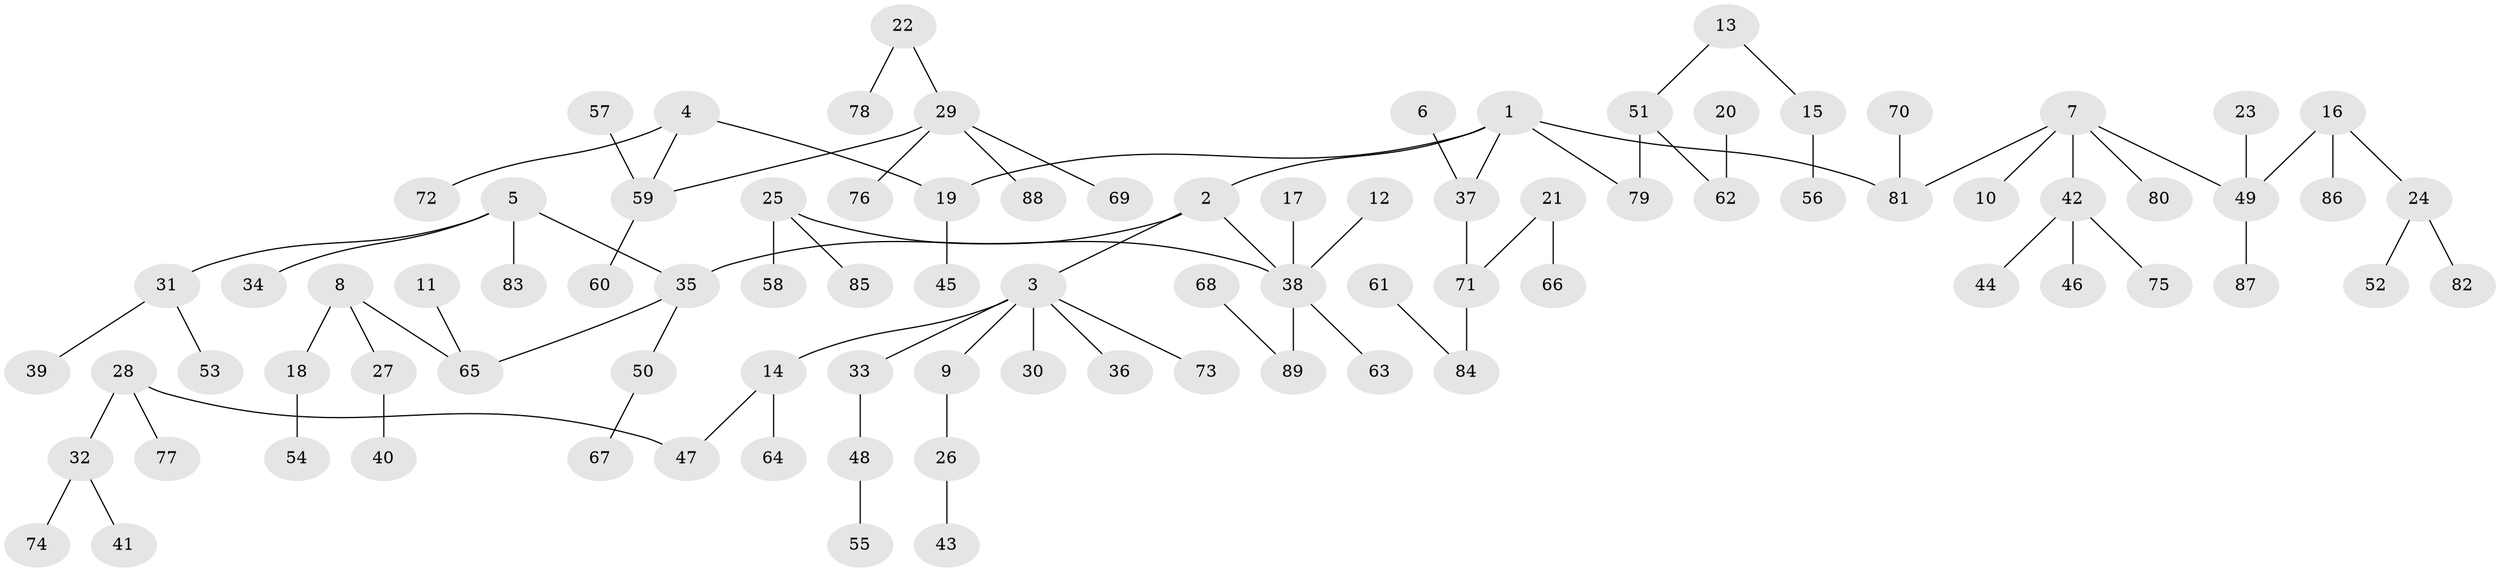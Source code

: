 // original degree distribution, {5: 0.031746031746031744, 4: 0.07142857142857142, 3: 0.12698412698412698, 7: 0.015873015873015872, 2: 0.21428571428571427, 6: 0.015873015873015872, 1: 0.5238095238095238}
// Generated by graph-tools (version 1.1) at 2025/37/03/04/25 23:37:27]
// undirected, 89 vertices, 88 edges
graph export_dot {
  node [color=gray90,style=filled];
  1;
  2;
  3;
  4;
  5;
  6;
  7;
  8;
  9;
  10;
  11;
  12;
  13;
  14;
  15;
  16;
  17;
  18;
  19;
  20;
  21;
  22;
  23;
  24;
  25;
  26;
  27;
  28;
  29;
  30;
  31;
  32;
  33;
  34;
  35;
  36;
  37;
  38;
  39;
  40;
  41;
  42;
  43;
  44;
  45;
  46;
  47;
  48;
  49;
  50;
  51;
  52;
  53;
  54;
  55;
  56;
  57;
  58;
  59;
  60;
  61;
  62;
  63;
  64;
  65;
  66;
  67;
  68;
  69;
  70;
  71;
  72;
  73;
  74;
  75;
  76;
  77;
  78;
  79;
  80;
  81;
  82;
  83;
  84;
  85;
  86;
  87;
  88;
  89;
  1 -- 2 [weight=1.0];
  1 -- 19 [weight=1.0];
  1 -- 37 [weight=1.0];
  1 -- 79 [weight=1.0];
  1 -- 81 [weight=1.0];
  2 -- 3 [weight=1.0];
  2 -- 35 [weight=1.0];
  2 -- 38 [weight=1.0];
  3 -- 9 [weight=1.0];
  3 -- 14 [weight=1.0];
  3 -- 30 [weight=1.0];
  3 -- 33 [weight=1.0];
  3 -- 36 [weight=1.0];
  3 -- 73 [weight=1.0];
  4 -- 19 [weight=1.0];
  4 -- 59 [weight=1.0];
  4 -- 72 [weight=1.0];
  5 -- 31 [weight=1.0];
  5 -- 34 [weight=1.0];
  5 -- 35 [weight=1.0];
  5 -- 83 [weight=1.0];
  6 -- 37 [weight=1.0];
  7 -- 10 [weight=1.0];
  7 -- 42 [weight=1.0];
  7 -- 49 [weight=1.0];
  7 -- 80 [weight=1.0];
  7 -- 81 [weight=1.0];
  8 -- 18 [weight=1.0];
  8 -- 27 [weight=1.0];
  8 -- 65 [weight=1.0];
  9 -- 26 [weight=1.0];
  11 -- 65 [weight=1.0];
  12 -- 38 [weight=1.0];
  13 -- 15 [weight=1.0];
  13 -- 51 [weight=1.0];
  14 -- 47 [weight=1.0];
  14 -- 64 [weight=1.0];
  15 -- 56 [weight=1.0];
  16 -- 24 [weight=1.0];
  16 -- 49 [weight=1.0];
  16 -- 86 [weight=1.0];
  17 -- 38 [weight=1.0];
  18 -- 54 [weight=1.0];
  19 -- 45 [weight=1.0];
  20 -- 62 [weight=1.0];
  21 -- 66 [weight=1.0];
  21 -- 71 [weight=1.0];
  22 -- 29 [weight=1.0];
  22 -- 78 [weight=1.0];
  23 -- 49 [weight=1.0];
  24 -- 52 [weight=1.0];
  24 -- 82 [weight=1.0];
  25 -- 38 [weight=1.0];
  25 -- 58 [weight=1.0];
  25 -- 85 [weight=1.0];
  26 -- 43 [weight=1.0];
  27 -- 40 [weight=1.0];
  28 -- 32 [weight=1.0];
  28 -- 47 [weight=1.0];
  28 -- 77 [weight=1.0];
  29 -- 59 [weight=1.0];
  29 -- 69 [weight=1.0];
  29 -- 76 [weight=1.0];
  29 -- 88 [weight=1.0];
  31 -- 39 [weight=1.0];
  31 -- 53 [weight=1.0];
  32 -- 41 [weight=1.0];
  32 -- 74 [weight=1.0];
  33 -- 48 [weight=1.0];
  35 -- 50 [weight=1.0];
  35 -- 65 [weight=1.0];
  37 -- 71 [weight=1.0];
  38 -- 63 [weight=1.0];
  38 -- 89 [weight=1.0];
  42 -- 44 [weight=1.0];
  42 -- 46 [weight=1.0];
  42 -- 75 [weight=1.0];
  48 -- 55 [weight=1.0];
  49 -- 87 [weight=1.0];
  50 -- 67 [weight=1.0];
  51 -- 62 [weight=1.0];
  51 -- 79 [weight=1.0];
  57 -- 59 [weight=1.0];
  59 -- 60 [weight=1.0];
  61 -- 84 [weight=1.0];
  68 -- 89 [weight=1.0];
  70 -- 81 [weight=1.0];
  71 -- 84 [weight=1.0];
}
